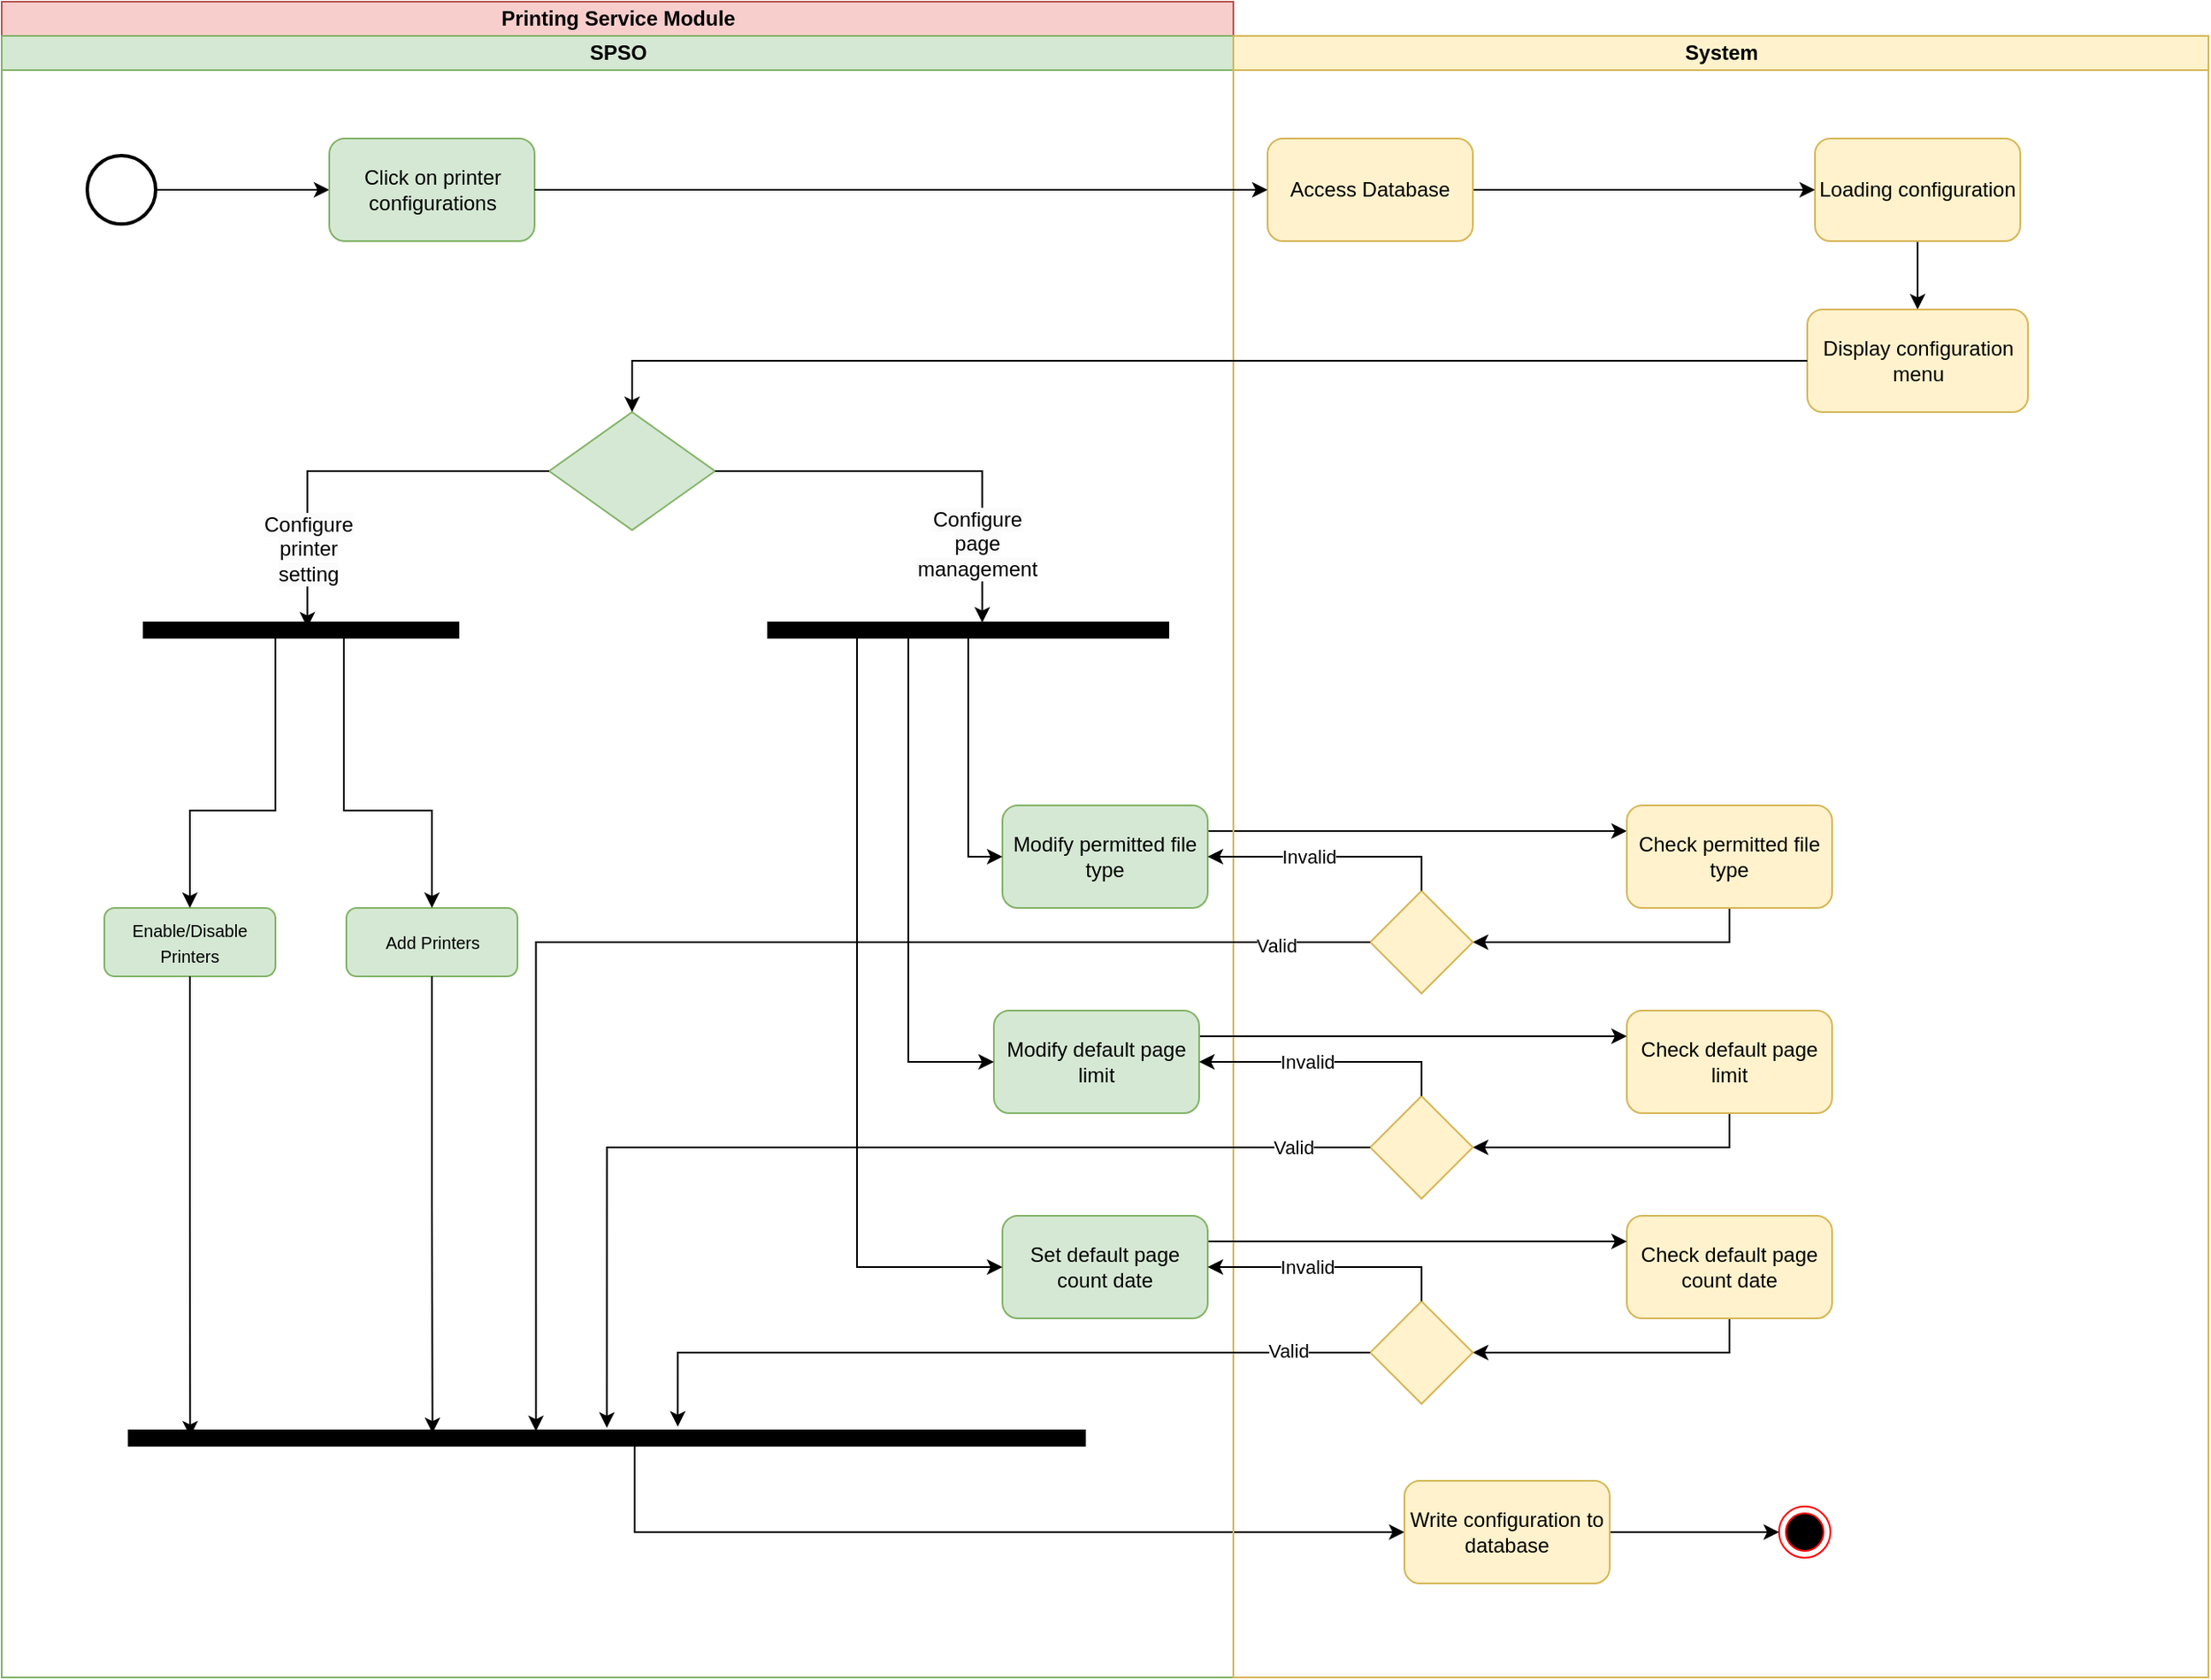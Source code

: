 <mxfile version="24.7.17">
  <diagram name="Trang-1" id="qYdHDgdT7YIJzH2iPkmO">
    <mxGraphModel grid="1" page="1" gridSize="10" guides="1" tooltips="1" connect="1" arrows="1" fold="1" pageScale="1" pageWidth="1169" pageHeight="1654" math="0" shadow="0">
      <root>
        <mxCell id="0" />
        <mxCell id="1" parent="0" />
        <mxCell id="Clpd8b-wndbgz31sYOKd-1" value="Printing Service Module" style="swimlane;childLayout=stackLayout;resizeParent=1;resizeParentMax=0;startSize=20;html=1;fillColor=#f8cecc;strokeColor=#b85450;movable=1;resizable=1;rotatable=1;deletable=1;editable=1;locked=0;connectable=1;" vertex="1" parent="1">
          <mxGeometry x="100" y="30" width="720" height="980" as="geometry" />
        </mxCell>
        <mxCell id="Clpd8b-wndbgz31sYOKd-2" value="SPSO" style="swimlane;startSize=20;html=1;fillColor=#d5e8d4;strokeColor=#82b366;" vertex="1" parent="Clpd8b-wndbgz31sYOKd-1">
          <mxGeometry y="20" width="720" height="960" as="geometry" />
        </mxCell>
        <mxCell id="IX7jkM5UVLHKdg1a1L74-3" style="edgeStyle=orthogonalEdgeStyle;rounded=0;orthogonalLoop=1;jettySize=auto;html=1;entryX=0;entryY=0.5;entryDx=0;entryDy=0;" edge="1" parent="Clpd8b-wndbgz31sYOKd-2" source="Clpd8b-wndbgz31sYOKd-9" target="wStZOU_0-VLJ0yjNXZzK-32">
          <mxGeometry relative="1" as="geometry" />
        </mxCell>
        <mxCell id="Clpd8b-wndbgz31sYOKd-9" value="" style="strokeWidth=2;html=1;shape=mxgraph.flowchart.start_2;whiteSpace=wrap;" vertex="1" parent="Clpd8b-wndbgz31sYOKd-2">
          <mxGeometry x="50" y="70" width="40" height="40" as="geometry" />
        </mxCell>
        <mxCell id="HjXbo_scG7M9dPh9WjVH-2" style="edgeStyle=orthogonalEdgeStyle;rounded=0;orthogonalLoop=1;jettySize=auto;html=1;exitX=1;exitY=0.25;exitDx=0;exitDy=0;entryX=0;entryY=0.25;entryDx=0;entryDy=0;" edge="1" parent="Clpd8b-wndbgz31sYOKd-2" source="Clpd8b-wndbgz31sYOKd-20" target="Clpd8b-wndbgz31sYOKd-25">
          <mxGeometry relative="1" as="geometry" />
        </mxCell>
        <mxCell id="Clpd8b-wndbgz31sYOKd-20" value="Modify permitted file type" style="rounded=1;whiteSpace=wrap;html=1;fillColor=#d5e8d4;strokeColor=#82b366;" vertex="1" parent="Clpd8b-wndbgz31sYOKd-2">
          <mxGeometry x="585" y="450" width="120" height="60" as="geometry" />
        </mxCell>
        <mxCell id="IX7jkM5UVLHKdg1a1L74-9" style="edgeStyle=orthogonalEdgeStyle;rounded=0;orthogonalLoop=1;jettySize=auto;html=1;entryX=0;entryY=0.5;entryDx=0;entryDy=0;" edge="1" parent="Clpd8b-wndbgz31sYOKd-2" source="Clpd8b-wndbgz31sYOKd-52" target="IX7jkM5UVLHKdg1a1L74-7">
          <mxGeometry relative="1" as="geometry">
            <Array as="points">
              <mxPoint x="370" y="875" />
            </Array>
          </mxGeometry>
        </mxCell>
        <mxCell id="Clpd8b-wndbgz31sYOKd-52" value="" style="html=1;points=[];perimeter=orthogonalPerimeter;fillColor=#000000;strokeColor=none;rotation=90;" vertex="1" parent="Clpd8b-wndbgz31sYOKd-2">
          <mxGeometry x="348.75" y="540" width="10" height="560" as="geometry" />
        </mxCell>
        <mxCell id="wStZOU_0-VLJ0yjNXZzK-32" value="Click on printer configurations" style="rounded=1;whiteSpace=wrap;html=1;fillColor=#d5e8d4;strokeColor=#82b366;" vertex="1" parent="Clpd8b-wndbgz31sYOKd-2">
          <mxGeometry x="191.5" y="60" width="120" height="60" as="geometry" />
        </mxCell>
        <mxCell id="wStZOU_0-VLJ0yjNXZzK-43" style="edgeStyle=orthogonalEdgeStyle;rounded=0;orthogonalLoop=1;jettySize=auto;html=1;entryX=0;entryY=0.5;entryDx=0;entryDy=0;" edge="1" parent="Clpd8b-wndbgz31sYOKd-2" source="wStZOU_0-VLJ0yjNXZzK-39" target="Clpd8b-wndbgz31sYOKd-20">
          <mxGeometry relative="1" as="geometry" />
        </mxCell>
        <mxCell id="wStZOU_0-VLJ0yjNXZzK-39" value="" style="html=1;points=[];perimeter=orthogonalPerimeter;fillColor=#000000;strokeColor=none;rotation=90;" vertex="1" parent="Clpd8b-wndbgz31sYOKd-2">
          <mxGeometry x="560" y="230" width="10" height="235" as="geometry" />
        </mxCell>
        <mxCell id="Clpd8b-wndbgz31sYOKd-63" value="&lt;font style=&quot;font-size: 10px;&quot;&gt;Add Printers&lt;/font&gt;" style="rounded=1;whiteSpace=wrap;html=1;fillColor=#d5e8d4;strokeColor=#82b366;" vertex="1" parent="Clpd8b-wndbgz31sYOKd-2">
          <mxGeometry x="201.5" y="510" width="100" height="40" as="geometry" />
        </mxCell>
        <mxCell id="Clpd8b-wndbgz31sYOKd-3" value="System" style="swimlane;startSize=20;html=1;fillColor=#fff2cc;strokeColor=#d6b656;movable=1;resizable=1;rotatable=1;deletable=1;editable=1;locked=0;connectable=1;" vertex="1" parent="Clpd8b-wndbgz31sYOKd-2">
          <mxGeometry x="720" width="570" height="960" as="geometry" />
        </mxCell>
        <mxCell id="HjXbo_scG7M9dPh9WjVH-4" style="edgeStyle=orthogonalEdgeStyle;rounded=0;orthogonalLoop=1;jettySize=auto;html=1;exitX=0.5;exitY=1;exitDx=0;exitDy=0;entryX=1;entryY=0.5;entryDx=0;entryDy=0;" edge="1" parent="Clpd8b-wndbgz31sYOKd-3" source="Clpd8b-wndbgz31sYOKd-25" target="Clpd8b-wndbgz31sYOKd-31">
          <mxGeometry relative="1" as="geometry" />
        </mxCell>
        <mxCell id="Clpd8b-wndbgz31sYOKd-25" value="Check permitted file type" style="whiteSpace=wrap;html=1;fillColor=#fff2cc;strokeColor=#d6b656;rounded=1;" vertex="1" parent="Clpd8b-wndbgz31sYOKd-3">
          <mxGeometry x="230" y="450" width="120" height="60" as="geometry" />
        </mxCell>
        <mxCell id="Clpd8b-wndbgz31sYOKd-31" value="" style="rhombus;whiteSpace=wrap;html=1;fillColor=#fff2cc;strokeColor=#d6b656;" vertex="1" parent="Clpd8b-wndbgz31sYOKd-3">
          <mxGeometry x="80" y="500" width="60" height="60" as="geometry" />
        </mxCell>
        <mxCell id="HjXbo_scG7M9dPh9WjVH-57" style="edgeStyle=orthogonalEdgeStyle;rounded=0;orthogonalLoop=1;jettySize=auto;html=1;exitX=0.5;exitY=1;exitDx=0;exitDy=0;entryX=1;entryY=0.5;entryDx=0;entryDy=0;" edge="1" parent="Clpd8b-wndbgz31sYOKd-3" source="Clpd8b-wndbgz31sYOKd-39" target="Clpd8b-wndbgz31sYOKd-41">
          <mxGeometry relative="1" as="geometry" />
        </mxCell>
        <mxCell id="Clpd8b-wndbgz31sYOKd-39" value="Check default page limit" style="whiteSpace=wrap;html=1;fillColor=#fff2cc;strokeColor=#d6b656;rounded=1;" vertex="1" parent="Clpd8b-wndbgz31sYOKd-3">
          <mxGeometry x="230" y="570" width="120" height="60" as="geometry" />
        </mxCell>
        <mxCell id="Clpd8b-wndbgz31sYOKd-41" value="" style="rhombus;whiteSpace=wrap;html=1;fillColor=#fff2cc;strokeColor=#d6b656;" vertex="1" parent="Clpd8b-wndbgz31sYOKd-3">
          <mxGeometry x="80" y="620" width="60" height="60" as="geometry" />
        </mxCell>
        <mxCell id="HjXbo_scG7M9dPh9WjVH-63" style="edgeStyle=orthogonalEdgeStyle;rounded=0;orthogonalLoop=1;jettySize=auto;html=1;exitX=0.5;exitY=1;exitDx=0;exitDy=0;entryX=1;entryY=0.5;entryDx=0;entryDy=0;" edge="1" parent="Clpd8b-wndbgz31sYOKd-3" source="Clpd8b-wndbgz31sYOKd-45" target="HjXbo_scG7M9dPh9WjVH-55">
          <mxGeometry relative="1" as="geometry" />
        </mxCell>
        <mxCell id="Clpd8b-wndbgz31sYOKd-45" value="Check default page count date" style="rounded=1;whiteSpace=wrap;html=1;fillColor=#fff2cc;strokeColor=#d6b656;" vertex="1" parent="Clpd8b-wndbgz31sYOKd-3">
          <mxGeometry x="230" y="690" width="120" height="60" as="geometry" />
        </mxCell>
        <mxCell id="Clpd8b-wndbgz31sYOKd-65" value="" style="ellipse;html=1;shape=endState;fillColor=#000000;strokeColor=#ff0000;" vertex="1" parent="Clpd8b-wndbgz31sYOKd-3">
          <mxGeometry x="319" y="860" width="30" height="30" as="geometry" />
        </mxCell>
        <mxCell id="2sal9zcushASOZDxKXo7-3" style="edgeStyle=orthogonalEdgeStyle;rounded=0;orthogonalLoop=1;jettySize=auto;html=1;entryX=0.5;entryY=0;entryDx=0;entryDy=0;" edge="1" parent="Clpd8b-wndbgz31sYOKd-3" source="Clpd8b-wndbgz31sYOKd-14" target="Clpd8b-wndbgz31sYOKd-16">
          <mxGeometry relative="1" as="geometry" />
        </mxCell>
        <mxCell id="Clpd8b-wndbgz31sYOKd-14" value="Loading configuration" style="whiteSpace=wrap;html=1;fillColor=#fff2cc;strokeColor=#d6b656;rounded=1;" vertex="1" parent="Clpd8b-wndbgz31sYOKd-3">
          <mxGeometry x="340" y="60" width="120" height="60" as="geometry" />
        </mxCell>
        <mxCell id="Clpd8b-wndbgz31sYOKd-16" value="Display configuration menu" style="whiteSpace=wrap;html=1;fillColor=#fff2cc;strokeColor=#d6b656;rounded=1;" vertex="1" parent="Clpd8b-wndbgz31sYOKd-3">
          <mxGeometry x="335.5" y="160" width="129" height="60" as="geometry" />
        </mxCell>
        <mxCell id="2sal9zcushASOZDxKXo7-2" style="edgeStyle=orthogonalEdgeStyle;rounded=0;orthogonalLoop=1;jettySize=auto;html=1;entryX=0;entryY=0.5;entryDx=0;entryDy=0;" edge="1" parent="Clpd8b-wndbgz31sYOKd-3" source="Clpd8b-wndbgz31sYOKd-12" target="Clpd8b-wndbgz31sYOKd-14">
          <mxGeometry relative="1" as="geometry" />
        </mxCell>
        <mxCell id="Clpd8b-wndbgz31sYOKd-12" value="Access Database" style="whiteSpace=wrap;html=1;fillColor=#fff2cc;strokeColor=#d6b656;rounded=1;" vertex="1" parent="Clpd8b-wndbgz31sYOKd-3">
          <mxGeometry x="20" y="60" width="120" height="60" as="geometry" />
        </mxCell>
        <mxCell id="IX7jkM5UVLHKdg1a1L74-8" style="edgeStyle=orthogonalEdgeStyle;rounded=0;orthogonalLoop=1;jettySize=auto;html=1;entryX=0;entryY=0.5;entryDx=0;entryDy=0;" edge="1" parent="Clpd8b-wndbgz31sYOKd-3" source="IX7jkM5UVLHKdg1a1L74-7" target="Clpd8b-wndbgz31sYOKd-65">
          <mxGeometry relative="1" as="geometry" />
        </mxCell>
        <mxCell id="IX7jkM5UVLHKdg1a1L74-7" value="Write configuration to database" style="rounded=1;whiteSpace=wrap;html=1;fillColor=#fff2cc;strokeColor=#d6b656;" vertex="1" parent="Clpd8b-wndbgz31sYOKd-3">
          <mxGeometry x="100" y="845" width="120" height="60" as="geometry" />
        </mxCell>
        <mxCell id="HjXbo_scG7M9dPh9WjVH-55" value="" style="rhombus;whiteSpace=wrap;html=1;fillColor=#fff2cc;strokeColor=#d6b656;" vertex="1" parent="Clpd8b-wndbgz31sYOKd-3">
          <mxGeometry x="80" y="740" width="60" height="60" as="geometry" />
        </mxCell>
        <mxCell id="2sal9zcushASOZDxKXo7-1" style="edgeStyle=orthogonalEdgeStyle;rounded=0;orthogonalLoop=1;jettySize=auto;html=1;entryX=0;entryY=0.5;entryDx=0;entryDy=0;" edge="1" parent="Clpd8b-wndbgz31sYOKd-2" source="wStZOU_0-VLJ0yjNXZzK-32" target="Clpd8b-wndbgz31sYOKd-12">
          <mxGeometry relative="1" as="geometry" />
        </mxCell>
        <mxCell id="2sal9zcushASOZDxKXo7-7" value="&lt;div&gt;&lt;font style=&quot;font-size: 10px;&quot;&gt;Enable/Disable Printers&lt;br&gt;&lt;/font&gt;&lt;/div&gt;" style="rounded=1;whiteSpace=wrap;html=1;fillColor=#d5e8d4;strokeColor=#82b366;" vertex="1" parent="Clpd8b-wndbgz31sYOKd-2">
          <mxGeometry x="60" y="510" width="100" height="40" as="geometry" />
        </mxCell>
        <mxCell id="2sal9zcushASOZDxKXo7-46" style="edgeStyle=orthogonalEdgeStyle;rounded=0;orthogonalLoop=1;jettySize=auto;html=1;entryX=0.5;entryY=0;entryDx=0;entryDy=0;" edge="1" parent="Clpd8b-wndbgz31sYOKd-2" source="2sal9zcushASOZDxKXo7-44" target="2sal9zcushASOZDxKXo7-7">
          <mxGeometry relative="1" as="geometry">
            <Array as="points">
              <mxPoint x="160" y="453" />
              <mxPoint x="110" y="453" />
            </Array>
          </mxGeometry>
        </mxCell>
        <mxCell id="2sal9zcushASOZDxKXo7-47" style="edgeStyle=orthogonalEdgeStyle;rounded=0;orthogonalLoop=1;jettySize=auto;html=1;entryX=0.5;entryY=0;entryDx=0;entryDy=0;" edge="1" parent="Clpd8b-wndbgz31sYOKd-2" source="2sal9zcushASOZDxKXo7-44" target="Clpd8b-wndbgz31sYOKd-63">
          <mxGeometry relative="1" as="geometry">
            <Array as="points">
              <mxPoint x="200" y="453" />
              <mxPoint x="252" y="453" />
            </Array>
          </mxGeometry>
        </mxCell>
        <mxCell id="2sal9zcushASOZDxKXo7-44" value="" style="html=1;points=[];perimeter=orthogonalPerimeter;fillColor=#000000;strokeColor=none;rotation=90;" vertex="1" parent="Clpd8b-wndbgz31sYOKd-2">
          <mxGeometry x="170" y="255" width="10" height="185" as="geometry" />
        </mxCell>
        <mxCell id="YsGx6IQLe4uN4uu9xnwZ-2" value="" style="rhombus;whiteSpace=wrap;html=1;strokeColor=#82b366;fillColor=#d5e8d4;" vertex="1" parent="Clpd8b-wndbgz31sYOKd-2">
          <mxGeometry x="320" y="220" width="97" height="69" as="geometry" />
        </mxCell>
        <mxCell id="2sal9zcushASOZDxKXo7-64" style="edgeStyle=orthogonalEdgeStyle;rounded=0;orthogonalLoop=1;jettySize=auto;html=1;entryX=0.5;entryY=0;entryDx=0;entryDy=0;" edge="1" parent="Clpd8b-wndbgz31sYOKd-2" source="Clpd8b-wndbgz31sYOKd-16" target="YsGx6IQLe4uN4uu9xnwZ-2">
          <mxGeometry relative="1" as="geometry" />
        </mxCell>
        <mxCell id="2sal9zcushASOZDxKXo7-68" style="edgeStyle=orthogonalEdgeStyle;rounded=0;orthogonalLoop=1;jettySize=auto;html=1;entryX=0.061;entryY=0.465;entryDx=0;entryDy=0;entryPerimeter=0;" edge="1" parent="Clpd8b-wndbgz31sYOKd-2" source="YsGx6IQLe4uN4uu9xnwZ-2" target="wStZOU_0-VLJ0yjNXZzK-39">
          <mxGeometry relative="1" as="geometry" />
        </mxCell>
        <mxCell id="2sal9zcushASOZDxKXo7-69" value="&lt;span style=&quot;font-size: 12px; text-wrap: wrap; background-color: rgb(251, 251, 251);&quot;&gt;Configure page management&lt;/span&gt;" style="edgeLabel;html=1;align=center;verticalAlign=middle;resizable=0;points=[];" connectable="0" vertex="1" parent="2sal9zcushASOZDxKXo7-68">
          <mxGeometry x="0.356" relative="1" as="geometry">
            <mxPoint x="-3" y="32" as="offset" />
          </mxGeometry>
        </mxCell>
        <mxCell id="IX7jkM5UVLHKdg1a1L74-1" style="edgeStyle=orthogonalEdgeStyle;rounded=0;orthogonalLoop=1;jettySize=auto;html=1;entryX=0.35;entryY=0.48;entryDx=0;entryDy=0;entryPerimeter=0;" edge="1" parent="Clpd8b-wndbgz31sYOKd-2" source="YsGx6IQLe4uN4uu9xnwZ-2" target="2sal9zcushASOZDxKXo7-44">
          <mxGeometry relative="1" as="geometry" />
        </mxCell>
        <mxCell id="IX7jkM5UVLHKdg1a1L74-2" value="&lt;span style=&quot;font-size: 12px; text-wrap: wrap; background-color: rgb(251, 251, 251);&quot;&gt;Configure printer setting&lt;/span&gt;" style="edgeLabel;html=1;align=center;verticalAlign=middle;resizable=0;points=[];" connectable="0" vertex="1" parent="IX7jkM5UVLHKdg1a1L74-1">
          <mxGeometry x="0.247" y="4" relative="1" as="geometry">
            <mxPoint x="-4" y="42" as="offset" />
          </mxGeometry>
        </mxCell>
        <mxCell id="IX7jkM5UVLHKdg1a1L74-4" style="edgeStyle=orthogonalEdgeStyle;rounded=0;orthogonalLoop=1;jettySize=auto;html=1;entryX=0.411;entryY=0.935;entryDx=0;entryDy=0;entryPerimeter=0;" edge="1" parent="Clpd8b-wndbgz31sYOKd-2" source="2sal9zcushASOZDxKXo7-7" target="Clpd8b-wndbgz31sYOKd-52">
          <mxGeometry relative="1" as="geometry" />
        </mxCell>
        <mxCell id="IX7jkM5UVLHKdg1a1L74-6" style="edgeStyle=orthogonalEdgeStyle;rounded=0;orthogonalLoop=1;jettySize=auto;html=1;entryX=0.211;entryY=0.682;entryDx=0;entryDy=0;entryPerimeter=0;" edge="1" parent="Clpd8b-wndbgz31sYOKd-2" source="Clpd8b-wndbgz31sYOKd-63" target="Clpd8b-wndbgz31sYOKd-52">
          <mxGeometry relative="1" as="geometry" />
        </mxCell>
        <mxCell id="HjXbo_scG7M9dPh9WjVH-6" style="edgeStyle=orthogonalEdgeStyle;rounded=0;orthogonalLoop=1;jettySize=auto;html=1;exitX=0.5;exitY=0;exitDx=0;exitDy=0;entryX=1;entryY=0.5;entryDx=0;entryDy=0;" edge="1" parent="Clpd8b-wndbgz31sYOKd-2" source="Clpd8b-wndbgz31sYOKd-31" target="Clpd8b-wndbgz31sYOKd-20">
          <mxGeometry relative="1" as="geometry" />
        </mxCell>
        <mxCell id="HjXbo_scG7M9dPh9WjVH-9" value="Invalid" style="edgeLabel;html=1;align=center;verticalAlign=middle;resizable=0;points=[];" vertex="1" connectable="0" parent="HjXbo_scG7M9dPh9WjVH-6">
          <mxGeometry x="0.184" y="4" relative="1" as="geometry">
            <mxPoint y="-4" as="offset" />
          </mxGeometry>
        </mxCell>
        <mxCell id="HjXbo_scG7M9dPh9WjVH-8" style="edgeStyle=orthogonalEdgeStyle;rounded=0;orthogonalLoop=1;jettySize=auto;html=1;exitX=0;exitY=0.5;exitDx=0;exitDy=0;entryX=0.1;entryY=0.574;entryDx=0;entryDy=0;entryPerimeter=0;" edge="1" parent="Clpd8b-wndbgz31sYOKd-2" source="Clpd8b-wndbgz31sYOKd-31" target="Clpd8b-wndbgz31sYOKd-52">
          <mxGeometry relative="1" as="geometry" />
        </mxCell>
        <mxCell id="HjXbo_scG7M9dPh9WjVH-10" value="Valid" style="edgeLabel;html=1;align=center;verticalAlign=middle;resizable=0;points=[];" vertex="1" connectable="0" parent="HjXbo_scG7M9dPh9WjVH-8">
          <mxGeometry x="-0.858" y="2" relative="1" as="geometry">
            <mxPoint as="offset" />
          </mxGeometry>
        </mxCell>
        <mxCell id="HjXbo_scG7M9dPh9WjVH-59" style="edgeStyle=orthogonalEdgeStyle;rounded=0;orthogonalLoop=1;jettySize=auto;html=1;exitX=0;exitY=0.5;exitDx=0;exitDy=0;entryX=-0.1;entryY=0.5;entryDx=0;entryDy=0;entryPerimeter=0;" edge="1" parent="Clpd8b-wndbgz31sYOKd-2" source="Clpd8b-wndbgz31sYOKd-41" target="Clpd8b-wndbgz31sYOKd-52">
          <mxGeometry relative="1" as="geometry" />
        </mxCell>
        <mxCell id="HjXbo_scG7M9dPh9WjVH-61" value="Valid" style="edgeLabel;html=1;align=center;verticalAlign=middle;resizable=0;points=[];" vertex="1" connectable="0" parent="HjXbo_scG7M9dPh9WjVH-59">
          <mxGeometry x="-0.852" relative="1" as="geometry">
            <mxPoint as="offset" />
          </mxGeometry>
        </mxCell>
        <mxCell id="HjXbo_scG7M9dPh9WjVH-65" style="edgeStyle=orthogonalEdgeStyle;rounded=0;orthogonalLoop=1;jettySize=auto;html=1;exitX=0;exitY=0.5;exitDx=0;exitDy=0;entryX=-0.167;entryY=0.426;entryDx=0;entryDy=0;entryPerimeter=0;" edge="1" parent="Clpd8b-wndbgz31sYOKd-2" source="HjXbo_scG7M9dPh9WjVH-55" target="Clpd8b-wndbgz31sYOKd-52">
          <mxGeometry relative="1" as="geometry">
            <Array as="points">
              <mxPoint x="395" y="770" />
            </Array>
          </mxGeometry>
        </mxCell>
        <mxCell id="HjXbo_scG7M9dPh9WjVH-67" value="Valid" style="edgeLabel;html=1;align=center;verticalAlign=middle;resizable=0;points=[];" vertex="1" connectable="0" parent="HjXbo_scG7M9dPh9WjVH-65">
          <mxGeometry x="-0.786" y="-1" relative="1" as="geometry">
            <mxPoint as="offset" />
          </mxGeometry>
        </mxCell>
        <mxCell id="HjXbo_scG7M9dPh9WjVH-56" style="edgeStyle=orthogonalEdgeStyle;rounded=0;orthogonalLoop=1;jettySize=auto;html=1;exitX=1;exitY=0.25;exitDx=0;exitDy=0;entryX=0;entryY=0.25;entryDx=0;entryDy=0;" edge="1" parent="1" source="Clpd8b-wndbgz31sYOKd-35" target="Clpd8b-wndbgz31sYOKd-39">
          <mxGeometry relative="1" as="geometry" />
        </mxCell>
        <mxCell id="Clpd8b-wndbgz31sYOKd-35" value="Modify default page limit" style="rounded=1;whiteSpace=wrap;html=1;fillColor=#d5e8d4;strokeColor=#82b366;" vertex="1" parent="1">
          <mxGeometry x="680" y="620" width="120" height="60" as="geometry" />
        </mxCell>
        <mxCell id="wStZOU_0-VLJ0yjNXZzK-45" style="edgeStyle=orthogonalEdgeStyle;rounded=0;orthogonalLoop=1;jettySize=auto;html=1;entryX=0;entryY=0.5;entryDx=0;entryDy=0;" edge="1" parent="1" source="wStZOU_0-VLJ0yjNXZzK-39" target="Clpd8b-wndbgz31sYOKd-35">
          <mxGeometry relative="1" as="geometry">
            <Array as="points">
              <mxPoint x="630" y="462" />
              <mxPoint x="630" y="650" />
            </Array>
          </mxGeometry>
        </mxCell>
        <mxCell id="HjXbo_scG7M9dPh9WjVH-62" style="edgeStyle=orthogonalEdgeStyle;rounded=0;orthogonalLoop=1;jettySize=auto;html=1;exitX=1;exitY=0.25;exitDx=0;exitDy=0;entryX=0;entryY=0.25;entryDx=0;entryDy=0;" edge="1" parent="1" source="Clpd8b-wndbgz31sYOKd-38" target="Clpd8b-wndbgz31sYOKd-45">
          <mxGeometry relative="1" as="geometry" />
        </mxCell>
        <mxCell id="Clpd8b-wndbgz31sYOKd-38" value="Set default page count date" style="rounded=1;whiteSpace=wrap;html=1;fillColor=#d5e8d4;strokeColor=#82b366;" vertex="1" parent="1">
          <mxGeometry x="685" y="740" width="120" height="60" as="geometry" />
        </mxCell>
        <mxCell id="wStZOU_0-VLJ0yjNXZzK-46" style="edgeStyle=orthogonalEdgeStyle;rounded=0;orthogonalLoop=1;jettySize=auto;html=1;entryX=0;entryY=0.5;entryDx=0;entryDy=0;" edge="1" parent="1" source="wStZOU_0-VLJ0yjNXZzK-39" target="Clpd8b-wndbgz31sYOKd-38">
          <mxGeometry relative="1" as="geometry">
            <Array as="points">
              <mxPoint x="600" y="462" />
              <mxPoint x="600" y="770" />
            </Array>
          </mxGeometry>
        </mxCell>
        <mxCell id="HjXbo_scG7M9dPh9WjVH-58" style="edgeStyle=orthogonalEdgeStyle;rounded=0;orthogonalLoop=1;jettySize=auto;html=1;exitX=0.5;exitY=0;exitDx=0;exitDy=0;entryX=1;entryY=0.5;entryDx=0;entryDy=0;" edge="1" parent="1" source="Clpd8b-wndbgz31sYOKd-41" target="Clpd8b-wndbgz31sYOKd-35">
          <mxGeometry relative="1" as="geometry" />
        </mxCell>
        <mxCell id="HjXbo_scG7M9dPh9WjVH-60" value="Invalid" style="edgeLabel;html=1;align=center;verticalAlign=middle;resizable=0;points=[];" vertex="1" connectable="0" parent="HjXbo_scG7M9dPh9WjVH-58">
          <mxGeometry x="0.158" y="4" relative="1" as="geometry">
            <mxPoint y="-4" as="offset" />
          </mxGeometry>
        </mxCell>
        <mxCell id="HjXbo_scG7M9dPh9WjVH-64" style="edgeStyle=orthogonalEdgeStyle;rounded=0;orthogonalLoop=1;jettySize=auto;html=1;exitX=0.5;exitY=0;exitDx=0;exitDy=0;entryX=1;entryY=0.5;entryDx=0;entryDy=0;" edge="1" parent="1" source="HjXbo_scG7M9dPh9WjVH-55" target="Clpd8b-wndbgz31sYOKd-38">
          <mxGeometry relative="1" as="geometry">
            <Array as="points">
              <mxPoint x="930" y="770" />
            </Array>
          </mxGeometry>
        </mxCell>
        <mxCell id="HjXbo_scG7M9dPh9WjVH-66" value="Invalid" style="edgeLabel;html=1;align=center;verticalAlign=middle;resizable=0;points=[];" vertex="1" connectable="0" parent="HjXbo_scG7M9dPh9WjVH-64">
          <mxGeometry x="0.2" y="-1" relative="1" as="geometry">
            <mxPoint y="1" as="offset" />
          </mxGeometry>
        </mxCell>
      </root>
    </mxGraphModel>
  </diagram>
</mxfile>
